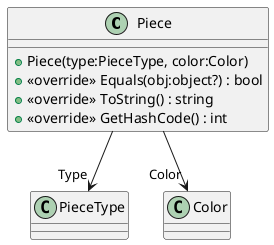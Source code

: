 @startuml
class Piece {
    + Piece(type:PieceType, color:Color)
    + <<override>> Equals(obj:object?) : bool
    + <<override>> ToString() : string
    + <<override>> GetHashCode() : int
}
Piece --> "Type" PieceType
Piece --> "Color" Color
@enduml
